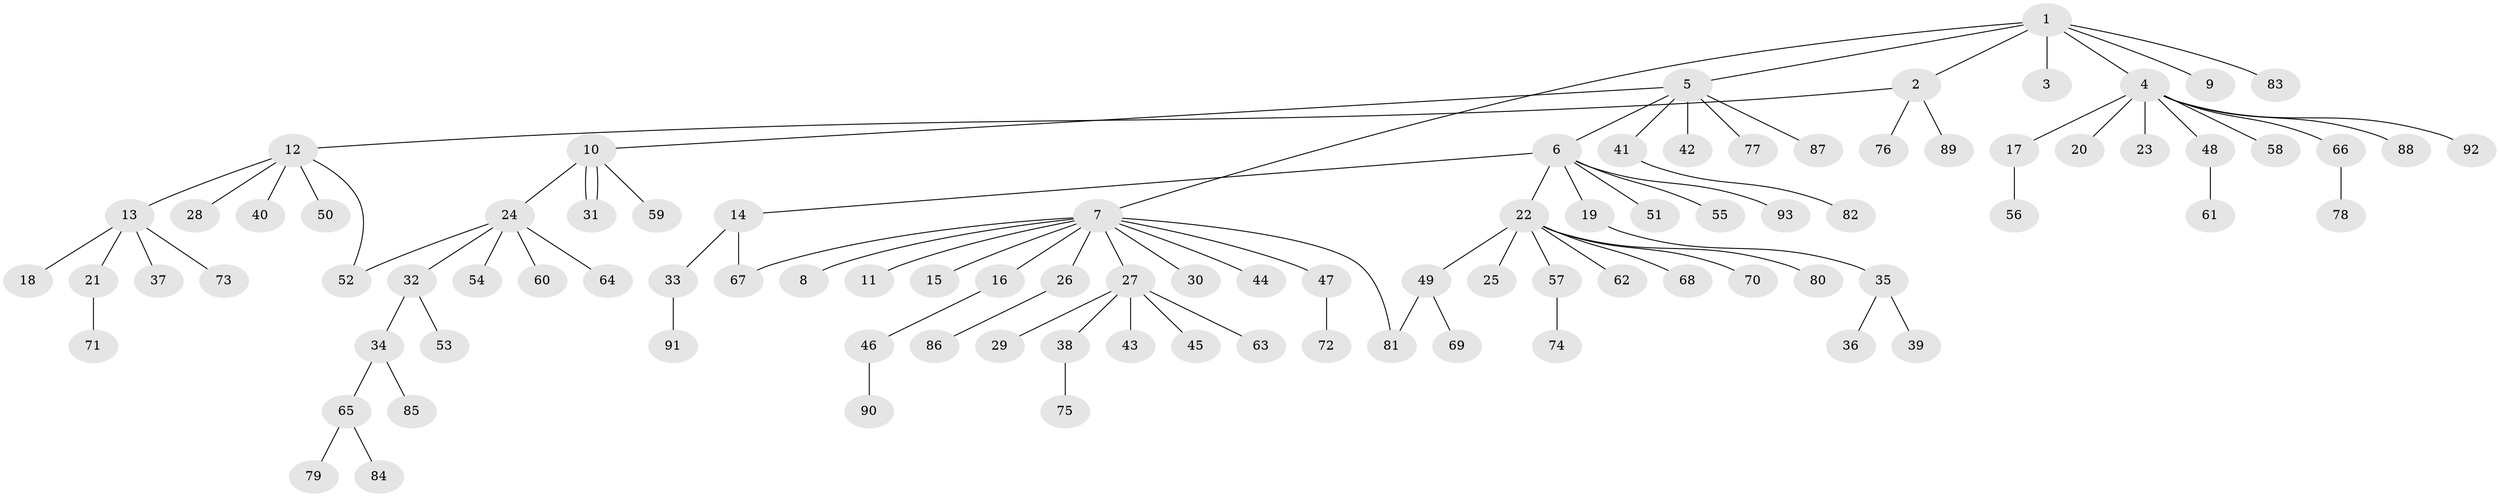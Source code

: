 // Generated by graph-tools (version 1.1) at 2025/11/02/27/25 16:11:12]
// undirected, 93 vertices, 96 edges
graph export_dot {
graph [start="1"]
  node [color=gray90,style=filled];
  1;
  2;
  3;
  4;
  5;
  6;
  7;
  8;
  9;
  10;
  11;
  12;
  13;
  14;
  15;
  16;
  17;
  18;
  19;
  20;
  21;
  22;
  23;
  24;
  25;
  26;
  27;
  28;
  29;
  30;
  31;
  32;
  33;
  34;
  35;
  36;
  37;
  38;
  39;
  40;
  41;
  42;
  43;
  44;
  45;
  46;
  47;
  48;
  49;
  50;
  51;
  52;
  53;
  54;
  55;
  56;
  57;
  58;
  59;
  60;
  61;
  62;
  63;
  64;
  65;
  66;
  67;
  68;
  69;
  70;
  71;
  72;
  73;
  74;
  75;
  76;
  77;
  78;
  79;
  80;
  81;
  82;
  83;
  84;
  85;
  86;
  87;
  88;
  89;
  90;
  91;
  92;
  93;
  1 -- 2;
  1 -- 3;
  1 -- 4;
  1 -- 5;
  1 -- 7;
  1 -- 9;
  1 -- 83;
  2 -- 12;
  2 -- 76;
  2 -- 89;
  4 -- 17;
  4 -- 20;
  4 -- 23;
  4 -- 48;
  4 -- 58;
  4 -- 66;
  4 -- 88;
  4 -- 92;
  5 -- 6;
  5 -- 10;
  5 -- 41;
  5 -- 42;
  5 -- 77;
  5 -- 87;
  6 -- 14;
  6 -- 19;
  6 -- 22;
  6 -- 51;
  6 -- 55;
  6 -- 93;
  7 -- 8;
  7 -- 11;
  7 -- 15;
  7 -- 16;
  7 -- 26;
  7 -- 27;
  7 -- 30;
  7 -- 44;
  7 -- 47;
  7 -- 67;
  7 -- 81;
  10 -- 24;
  10 -- 31;
  10 -- 31;
  10 -- 59;
  12 -- 13;
  12 -- 28;
  12 -- 40;
  12 -- 50;
  12 -- 52;
  13 -- 18;
  13 -- 21;
  13 -- 37;
  13 -- 73;
  14 -- 33;
  14 -- 67;
  16 -- 46;
  17 -- 56;
  19 -- 35;
  21 -- 71;
  22 -- 25;
  22 -- 49;
  22 -- 57;
  22 -- 62;
  22 -- 68;
  22 -- 70;
  22 -- 80;
  24 -- 32;
  24 -- 52;
  24 -- 54;
  24 -- 60;
  24 -- 64;
  26 -- 86;
  27 -- 29;
  27 -- 38;
  27 -- 43;
  27 -- 45;
  27 -- 63;
  32 -- 34;
  32 -- 53;
  33 -- 91;
  34 -- 65;
  34 -- 85;
  35 -- 36;
  35 -- 39;
  38 -- 75;
  41 -- 82;
  46 -- 90;
  47 -- 72;
  48 -- 61;
  49 -- 69;
  49 -- 81;
  57 -- 74;
  65 -- 79;
  65 -- 84;
  66 -- 78;
}
